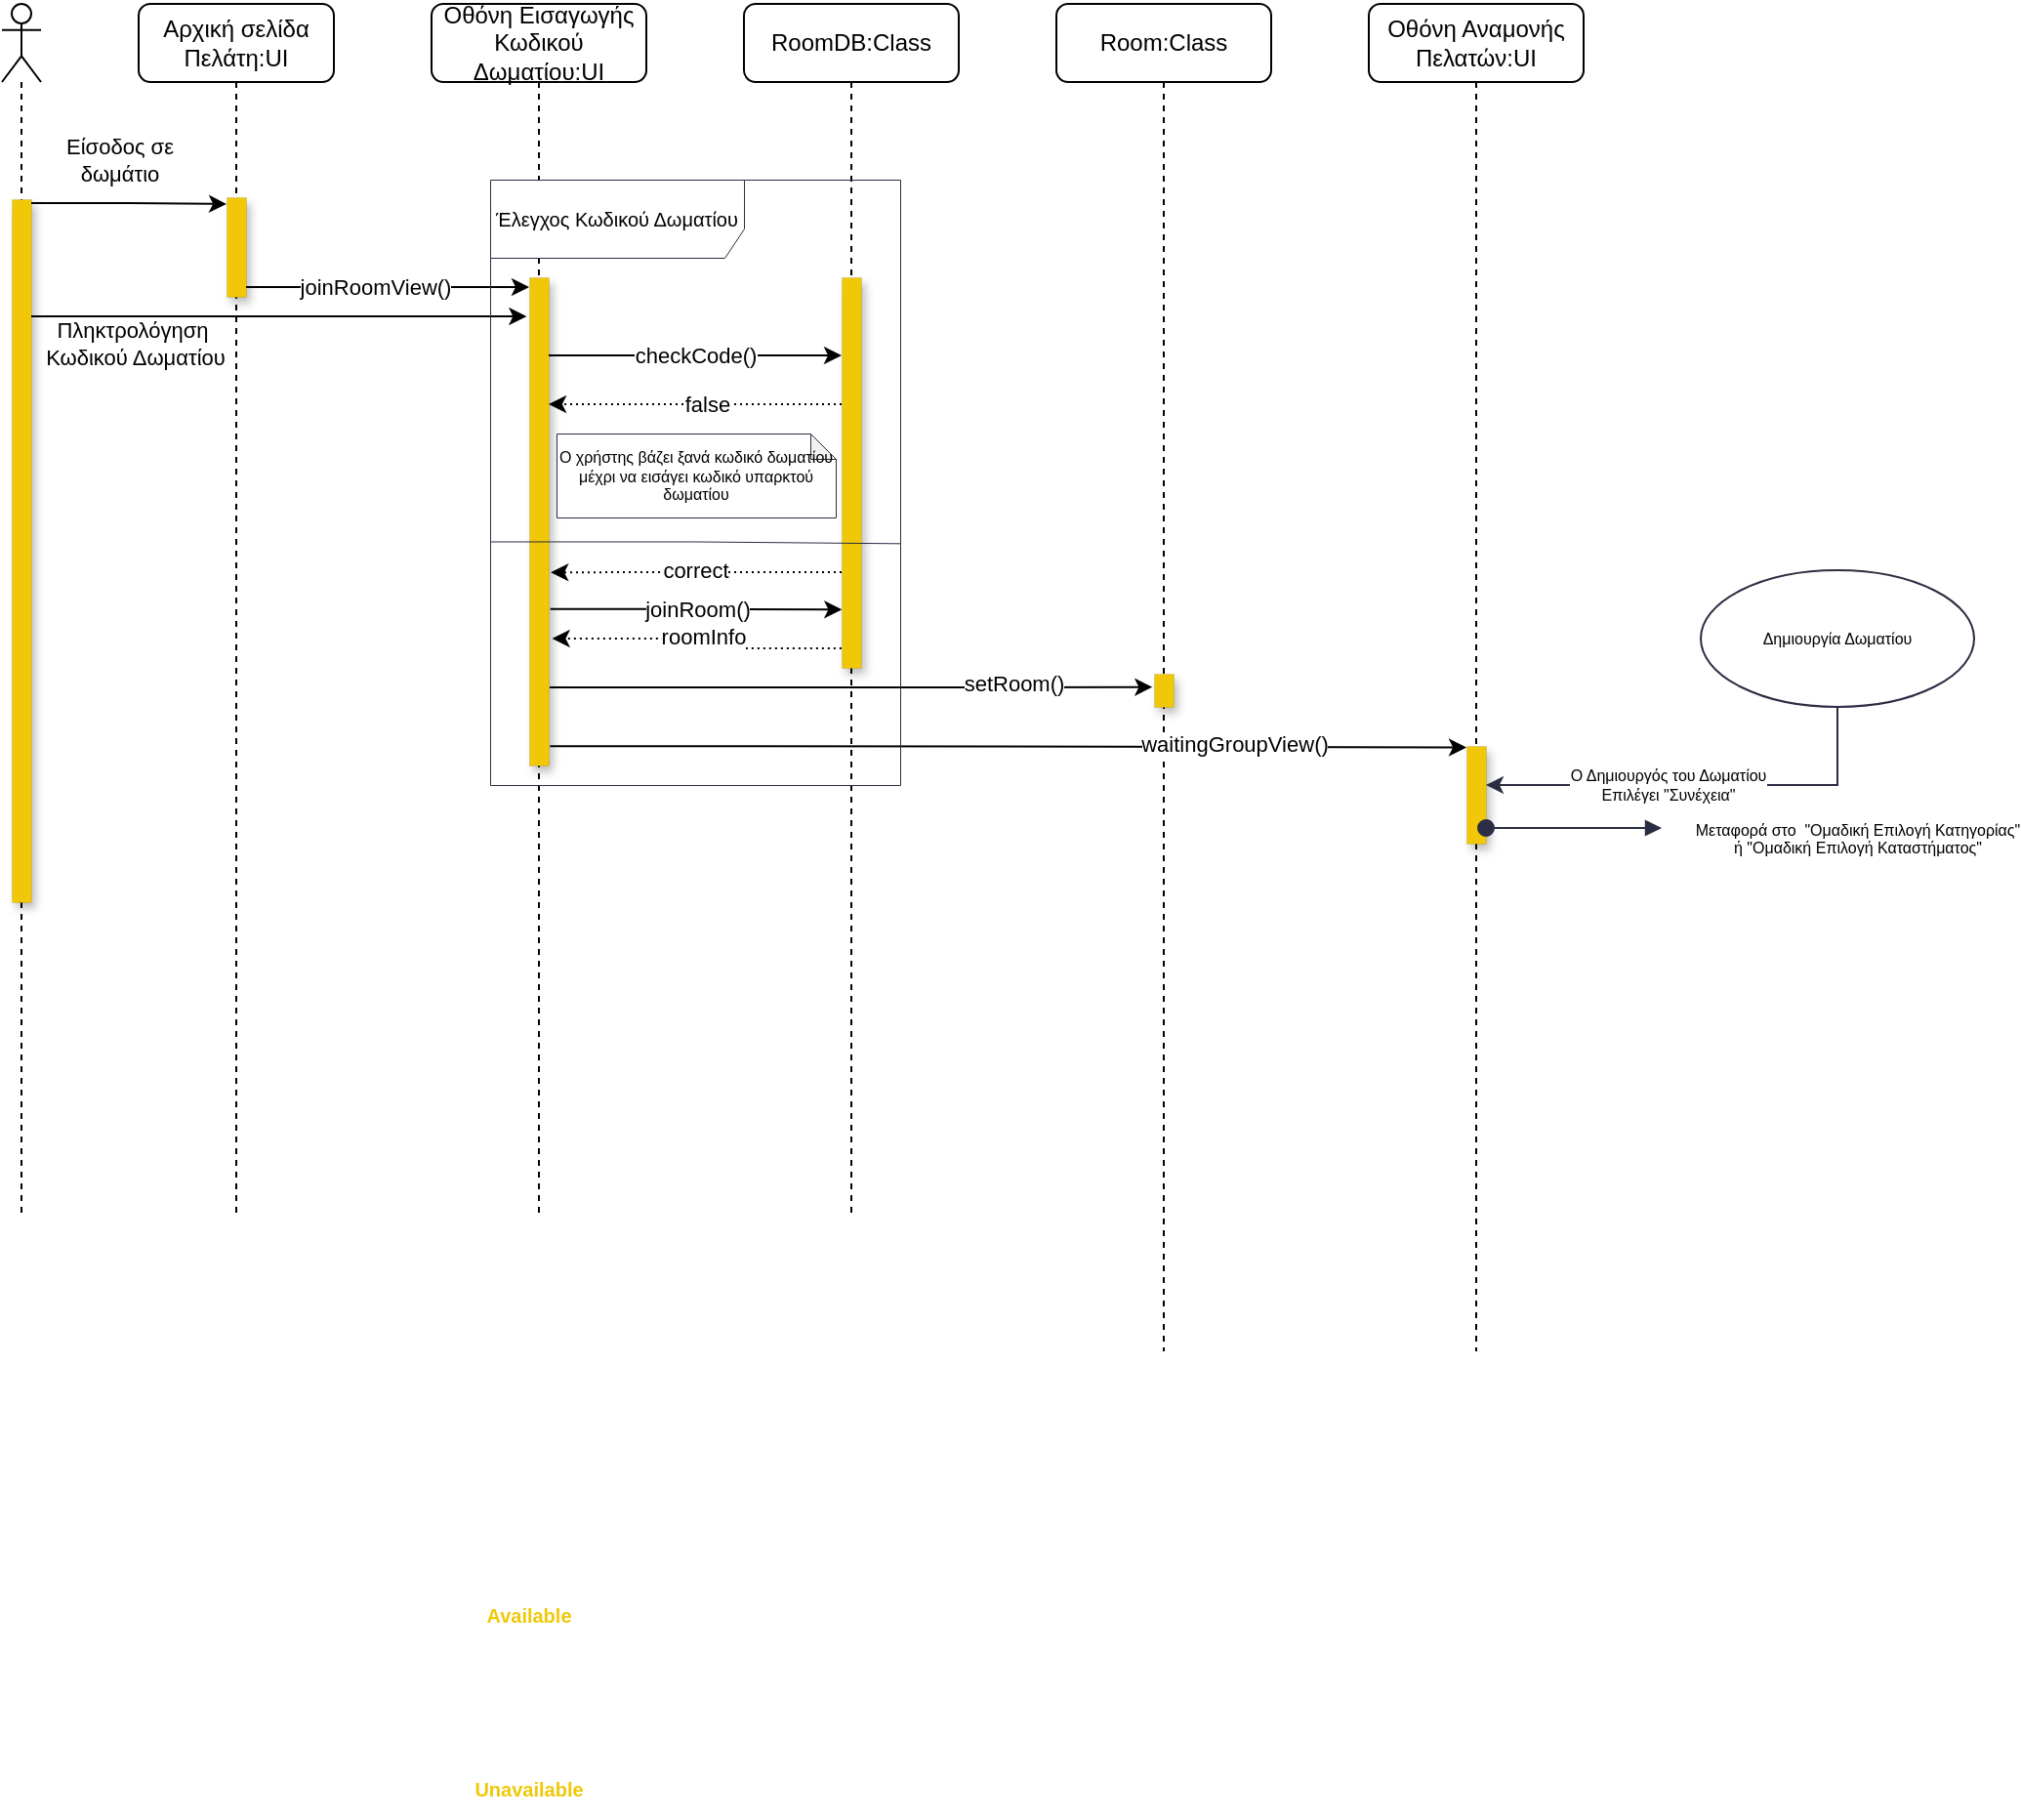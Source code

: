 <mxfile version="18.1.3" type="device"><diagram id="kgpKYQtTHZ0yAKxKKP6v" name="Page-1"><mxGraphModel dx="1299" dy="953" grid="1" gridSize="10" guides="1" tooltips="1" connect="1" arrows="1" fold="1" page="1" pageScale="1" pageWidth="850" pageHeight="1100" math="0" shadow="0"><root><mxCell id="0"/><mxCell id="1" parent="0"/><mxCell id="dVP5XHTWbVvh-FosjpwK-11" value="Οθόνη Εισαγωγής Κωδικού Δωματίου:UI" style="shape=umlLifeline;perimeter=lifelinePerimeter;whiteSpace=wrap;html=1;container=0;collapsible=0;recursiveResize=0;outlineConnect=0;glass=0;rounded=1;" parent="1" vertex="1"><mxGeometry x="220" y="80" width="110" height="620" as="geometry"/></mxCell><mxCell id="amxis_Cv2NTNQZA-Zm_J-2" value="" style="shape=umlLifeline;participant=umlActor;perimeter=lifelinePerimeter;whiteSpace=wrap;html=1;container=1;collapsible=0;recursiveResize=0;verticalAlign=top;spacingTop=36;outlineConnect=0;" parent="1" vertex="1"><mxGeometry y="80" width="20" height="620" as="geometry"/></mxCell><mxCell id="amxis_Cv2NTNQZA-Zm_J-3" value="" style="points=[];perimeter=orthogonalPerimeter;rounded=0;shadow=1;strokeWidth=0;fillColor=#F0C808;strokeColor=default;dashed=1;dashPattern=1 4;" parent="amxis_Cv2NTNQZA-Zm_J-2" vertex="1"><mxGeometry x="5" y="100" width="10" height="360" as="geometry"/></mxCell><mxCell id="amxis_Cv2NTNQZA-Zm_J-4" value="Αρχική σελίδα Πελάτη:UI" style="shape=umlLifeline;perimeter=lifelinePerimeter;whiteSpace=wrap;html=1;container=1;collapsible=0;recursiveResize=0;outlineConnect=0;glass=0;rounded=1;" parent="1" vertex="1"><mxGeometry x="70" y="80" width="100" height="620" as="geometry"/></mxCell><mxCell id="amxis_Cv2NTNQZA-Zm_J-5" value="" style="html=1;points=[];perimeter=orthogonalPerimeter;fillColor=#F0C808;strokeColor=default;shadow=1;dashed=1;dashPattern=1 4;strokeWidth=0;" parent="amxis_Cv2NTNQZA-Zm_J-4" vertex="1"><mxGeometry x="45" y="99" width="10" height="51" as="geometry"/></mxCell><mxCell id="Me9sqen5HOb_D6WBRzDH-23" style="edgeStyle=elbowEdgeStyle;rounded=0;orthogonalLoop=1;jettySize=auto;html=1;entryX=-0.132;entryY=0.08;entryDx=0;entryDy=0;entryPerimeter=0;" edge="1" parent="amxis_Cv2NTNQZA-Zm_J-4" target="dVP5XHTWbVvh-FosjpwK-13"><mxGeometry relative="1" as="geometry"><mxPoint x="-55" y="160" as="sourcePoint"/><mxPoint x="45.04" y="160.468" as="targetPoint"/></mxGeometry></mxCell><mxCell id="Me9sqen5HOb_D6WBRzDH-24" value="Πληκτρολόγηση&amp;nbsp;&lt;br&gt;Κωδικού Δωματίου" style="edgeLabel;html=1;align=center;verticalAlign=middle;resizable=0;points=[];" vertex="1" connectable="0" parent="Me9sqen5HOb_D6WBRzDH-23"><mxGeometry x="-0.143" y="2" relative="1" as="geometry"><mxPoint x="-56" y="16" as="offset"/></mxGeometry></mxCell><mxCell id="amxis_Cv2NTNQZA-Zm_J-13" value="Οθόνη Αναμονής Πελατών:UI" style="shape=umlLifeline;perimeter=lifelinePerimeter;whiteSpace=wrap;html=1;container=0;collapsible=0;recursiveResize=0;outlineConnect=0;glass=0;rounded=1;" parent="1" vertex="1"><mxGeometry x="700" y="80" width="110" height="690" as="geometry"/></mxCell><mxCell id="amxis_Cv2NTNQZA-Zm_J-14" style="edgeStyle=elbowEdgeStyle;rounded=0;orthogonalLoop=1;jettySize=auto;html=1;entryX=0.004;entryY=0.068;entryDx=0;entryDy=0;entryPerimeter=0;" parent="1" target="amxis_Cv2NTNQZA-Zm_J-5" edge="1"><mxGeometry relative="1" as="geometry"><mxPoint x="15" y="182" as="sourcePoint"/><mxPoint x="110" y="180" as="targetPoint"/></mxGeometry></mxCell><mxCell id="dVP5XHTWbVvh-FosjpwK-1" value="Είσοδος σε &lt;br&gt;δωμάτιο" style="edgeLabel;html=1;align=center;verticalAlign=middle;resizable=0;points=[];" parent="amxis_Cv2NTNQZA-Zm_J-14" vertex="1" connectable="0"><mxGeometry x="-0.143" y="2" relative="1" as="geometry"><mxPoint x="2" y="-20" as="offset"/></mxGeometry></mxCell><mxCell id="dVP5XHTWbVvh-FosjpwK-12" value="RoomDB:Class" style="shape=umlLifeline;perimeter=lifelinePerimeter;whiteSpace=wrap;html=1;container=0;collapsible=0;recursiveResize=0;outlineConnect=0;glass=0;rounded=1;" parent="1" vertex="1"><mxGeometry x="380" y="80" width="110" height="620" as="geometry"/></mxCell><mxCell id="dVP5XHTWbVvh-FosjpwK-13" value="" style="html=1;points=[];perimeter=orthogonalPerimeter;fillColor=#F0C808;strokeColor=default;shadow=1;dashed=1;dashPattern=1 4;strokeWidth=0;" parent="1" vertex="1"><mxGeometry x="270" y="220" width="10" height="250" as="geometry"/></mxCell><mxCell id="dVP5XHTWbVvh-FosjpwK-17" style="edgeStyle=orthogonalEdgeStyle;rounded=0;orthogonalLoop=1;jettySize=auto;html=1;fontSize=11;" parent="1" edge="1"><mxGeometry relative="1" as="geometry"><Array as="points"><mxPoint x="270" y="225"/></Array><mxPoint x="125" y="225" as="sourcePoint"/><mxPoint x="270" y="225" as="targetPoint"/></mxGeometry></mxCell><mxCell id="dVP5XHTWbVvh-FosjpwK-20" value="joinRoomView()" style="edgeLabel;html=1;align=center;verticalAlign=middle;resizable=0;points=[];fontSize=11;" parent="dVP5XHTWbVvh-FosjpwK-17" vertex="1" connectable="0"><mxGeometry x="0.401" relative="1" as="geometry"><mxPoint x="-36" as="offset"/></mxGeometry></mxCell><mxCell id="dVP5XHTWbVvh-FosjpwK-51" value="&lt;font color=&quot;#f0c808&quot;&gt;&lt;b&gt;Available&lt;/b&gt;&lt;/font&gt;" style="text;html=1;strokeColor=none;fillColor=none;align=center;verticalAlign=middle;whiteSpace=wrap;rounded=0;fontSize=10;" parent="1" vertex="1"><mxGeometry x="240" y="890" width="60" height="30" as="geometry"/></mxCell><mxCell id="dVP5XHTWbVvh-FosjpwK-54" value="&lt;font color=&quot;#f0c808&quot;&gt;&lt;b&gt;Unavailable&lt;/b&gt;&lt;/font&gt;" style="text;html=1;strokeColor=none;fillColor=none;align=center;verticalAlign=middle;whiteSpace=wrap;rounded=0;fontSize=10;" parent="1" vertex="1"><mxGeometry x="240" y="979" width="60" height="30" as="geometry"/></mxCell><mxCell id="dVP5XHTWbVvh-FosjpwK-60" value="&lt;font color=&quot;#000000&quot; style=&quot;font-size: 8px;&quot;&gt;Ο χρήστης βάζει ξανά κωδικό δωματίου μέχρι να εισάγει κωδικό υπαρκτού δωματίου&lt;/font&gt;" style="shape=note;whiteSpace=wrap;html=1;backgroundOutline=1;darkOpacity=0.05;fontSize=8;fontColor=#F0C808;strokeColor=#2B2D42;strokeWidth=0.5;size=13;" parent="1" vertex="1"><mxGeometry x="284" y="300" width="143" height="43" as="geometry"/></mxCell><mxCell id="Me9sqen5HOb_D6WBRzDH-4" style="edgeStyle=orthogonalEdgeStyle;rounded=0;orthogonalLoop=1;jettySize=auto;html=1;entryX=1.096;entryY=0.737;entryDx=0;entryDy=0;entryPerimeter=0;dashed=1;dashPattern=1 2;exitX=-0.011;exitY=0.89;exitDx=0;exitDy=0;exitPerimeter=0;" edge="1" parent="1"><mxGeometry relative="1" as="geometry"><mxPoint x="430" y="370.99" as="sourcePoint"/><mxPoint x="281.07" y="371.1" as="targetPoint"/><Array as="points"><mxPoint x="355.11" y="371.29"/><mxPoint x="281.11" y="371.29"/></Array></mxGeometry></mxCell><mxCell id="Me9sqen5HOb_D6WBRzDH-5" value="correct" style="edgeLabel;html=1;align=center;verticalAlign=middle;resizable=0;points=[];" vertex="1" connectable="0" parent="Me9sqen5HOb_D6WBRzDH-4"><mxGeometry x="0.087" y="-1" relative="1" as="geometry"><mxPoint x="6" as="offset"/></mxGeometry></mxCell><mxCell id="Me9sqen5HOb_D6WBRzDH-6" style="edgeStyle=orthogonalEdgeStyle;rounded=0;orthogonalLoop=1;jettySize=auto;html=1;dashed=1;dashPattern=1 2;" edge="1" parent="1" source="Me9sqen5HOb_D6WBRzDH-1"><mxGeometry relative="1" as="geometry"><mxPoint x="280" y="285" as="targetPoint"/><Array as="points"><mxPoint x="360" y="285"/><mxPoint x="360" y="285"/></Array></mxGeometry></mxCell><mxCell id="Me9sqen5HOb_D6WBRzDH-7" value="false" style="edgeLabel;html=1;align=center;verticalAlign=middle;resizable=0;points=[];" vertex="1" connectable="0" parent="Me9sqen5HOb_D6WBRzDH-6"><mxGeometry x="-0.187" y="1" relative="1" as="geometry"><mxPoint x="-8" y="-1" as="offset"/></mxGeometry></mxCell><mxCell id="Me9sqen5HOb_D6WBRzDH-2" style="edgeStyle=orthogonalEdgeStyle;rounded=0;orthogonalLoop=1;jettySize=auto;html=1;fontSize=11;" edge="1" parent="1"><mxGeometry relative="1" as="geometry"><Array as="points"><mxPoint x="315" y="260"/><mxPoint x="430" y="260"/></Array><mxPoint x="280" y="260" as="sourcePoint"/><mxPoint x="430" y="260" as="targetPoint"/></mxGeometry></mxCell><mxCell id="Me9sqen5HOb_D6WBRzDH-3" value="checkCode()" style="edgeLabel;html=1;align=center;verticalAlign=middle;resizable=0;points=[];fontSize=11;" vertex="1" connectable="0" parent="Me9sqen5HOb_D6WBRzDH-2"><mxGeometry x="0.401" relative="1" as="geometry"><mxPoint x="-30" as="offset"/></mxGeometry></mxCell><mxCell id="Me9sqen5HOb_D6WBRzDH-9" value="Room:Class" style="shape=umlLifeline;perimeter=lifelinePerimeter;whiteSpace=wrap;html=1;container=0;collapsible=0;recursiveResize=0;outlineConnect=0;glass=0;rounded=1;" vertex="1" parent="1"><mxGeometry x="540" y="80" width="110" height="690" as="geometry"/></mxCell><mxCell id="Me9sqen5HOb_D6WBRzDH-10" style="edgeStyle=orthogonalEdgeStyle;rounded=0;orthogonalLoop=1;jettySize=auto;html=1;fontSize=11;entryX=-0.084;entryY=-0.001;entryDx=0;entryDy=0;entryPerimeter=0;" edge="1" parent="1"><mxGeometry relative="1" as="geometry"><Array as="points"><mxPoint x="510" y="430"/><mxPoint x="510" y="430"/></Array><mxPoint x="280.5" y="430" as="sourcePoint"/><mxPoint x="589.16" y="429.84" as="targetPoint"/></mxGeometry></mxCell><mxCell id="Me9sqen5HOb_D6WBRzDH-11" value="setRoom()" style="edgeLabel;html=1;align=center;verticalAlign=middle;resizable=0;points=[];fontSize=11;" vertex="1" connectable="0" parent="Me9sqen5HOb_D6WBRzDH-10"><mxGeometry x="0.401" relative="1" as="geometry"><mxPoint x="21" y="-2" as="offset"/></mxGeometry></mxCell><mxCell id="Me9sqen5HOb_D6WBRzDH-12" value="" style="html=1;points=[];perimeter=orthogonalPerimeter;fillColor=#F0C808;strokeColor=default;shadow=1;dashed=1;dashPattern=1 4;strokeWidth=0;" vertex="1" parent="1"><mxGeometry x="590" y="423" width="10" height="17" as="geometry"/></mxCell><mxCell id="Me9sqen5HOb_D6WBRzDH-13" style="edgeStyle=elbowEdgeStyle;rounded=0;orthogonalLoop=1;jettySize=auto;html=1;fontSize=11;" edge="1" parent="1"><mxGeometry relative="1" as="geometry"><mxPoint x="280.84" y="389.86" as="sourcePoint"/><mxPoint x="430.17" y="390.15" as="targetPoint"/></mxGeometry></mxCell><mxCell id="Me9sqen5HOb_D6WBRzDH-14" value="joinRoom()" style="edgeLabel;html=1;align=center;verticalAlign=middle;resizable=0;points=[];fontSize=11;" vertex="1" connectable="0" parent="Me9sqen5HOb_D6WBRzDH-13"><mxGeometry x="0.401" relative="1" as="geometry"><mxPoint x="-30" as="offset"/></mxGeometry></mxCell><mxCell id="Me9sqen5HOb_D6WBRzDH-15" style="edgeStyle=orthogonalEdgeStyle;rounded=0;orthogonalLoop=1;jettySize=auto;html=1;entryX=1.178;entryY=0.74;entryDx=0;entryDy=0;entryPerimeter=0;dashed=1;dashPattern=1 2;exitX=-0.011;exitY=0.89;exitDx=0;exitDy=0;exitPerimeter=0;" edge="1" parent="1" target="dVP5XHTWbVvh-FosjpwK-13"><mxGeometry relative="1" as="geometry"><mxPoint x="432.93" y="410" as="sourcePoint"/><mxPoint x="284.0" y="410.11" as="targetPoint"/><Array as="points"><mxPoint x="358" y="410"/></Array></mxGeometry></mxCell><mxCell id="Me9sqen5HOb_D6WBRzDH-16" value="roomInfo" style="edgeLabel;html=1;align=center;verticalAlign=middle;resizable=0;points=[];" vertex="1" connectable="0" parent="Me9sqen5HOb_D6WBRzDH-15"><mxGeometry x="0.087" y="-1" relative="1" as="geometry"><mxPoint x="6" as="offset"/></mxGeometry></mxCell><mxCell id="Me9sqen5HOb_D6WBRzDH-1" value="" style="html=1;points=[];perimeter=orthogonalPerimeter;fillColor=#F0C808;strokeColor=default;shadow=1;dashed=1;dashPattern=1 4;strokeWidth=0;" vertex="1" parent="1"><mxGeometry x="430" y="220" width="10" height="200" as="geometry"/></mxCell><mxCell id="Me9sqen5HOb_D6WBRzDH-8" value="" style="endArrow=none;html=1;rounded=0;exitX=0;exitY=0.704;exitDx=0;exitDy=0;exitPerimeter=0;edgeStyle=elbowEdgeStyle;strokeWidth=0.5;strokeColor=#2B2D42;entryX=1.001;entryY=0.707;entryDx=0;entryDy=0;entryPerimeter=0;" edge="1" parent="1"><mxGeometry width="50" height="50" relative="1" as="geometry"><mxPoint x="250" y="355.24" as="sourcePoint"/><mxPoint x="460.21" y="356.17" as="targetPoint"/></mxGeometry></mxCell><mxCell id="Me9sqen5HOb_D6WBRzDH-17" style="edgeStyle=orthogonalEdgeStyle;rounded=0;orthogonalLoop=1;jettySize=auto;html=1;fontSize=11;entryX=0.003;entryY=0.015;entryDx=0;entryDy=0;entryPerimeter=0;" edge="1" parent="1" target="Me9sqen5HOb_D6WBRzDH-19"><mxGeometry relative="1" as="geometry"><Array as="points"><mxPoint x="510" y="460"/></Array><mxPoint x="280.67" y="460.16" as="sourcePoint"/><mxPoint x="680" y="460" as="targetPoint"/></mxGeometry></mxCell><mxCell id="Me9sqen5HOb_D6WBRzDH-18" value="waitingGroupView()" style="edgeLabel;html=1;align=center;verticalAlign=middle;resizable=0;points=[];fontSize=11;" vertex="1" connectable="0" parent="Me9sqen5HOb_D6WBRzDH-17"><mxGeometry x="0.401" relative="1" as="geometry"><mxPoint x="21" y="-2" as="offset"/></mxGeometry></mxCell><mxCell id="Me9sqen5HOb_D6WBRzDH-19" value="" style="html=1;points=[];perimeter=orthogonalPerimeter;fillColor=#F0C808;strokeColor=default;shadow=1;dashed=1;dashPattern=1 4;strokeWidth=0;" vertex="1" parent="1"><mxGeometry x="750" y="460" width="10" height="50" as="geometry"/></mxCell><mxCell id="Me9sqen5HOb_D6WBRzDH-27" style="edgeStyle=orthogonalEdgeStyle;rounded=0;orthogonalLoop=1;jettySize=auto;html=1;fontSize=8;strokeColor=#2B2D42;strokeWidth=1;exitX=0.5;exitY=1;exitDx=0;exitDy=0;" edge="1" parent="1" source="Me9sqen5HOb_D6WBRzDH-26"><mxGeometry relative="1" as="geometry"><mxPoint x="900.114" y="468" as="sourcePoint"/><mxPoint x="760" y="480" as="targetPoint"/><Array as="points"><mxPoint x="880" y="480"/><mxPoint x="760" y="480"/></Array></mxGeometry></mxCell><mxCell id="Me9sqen5HOb_D6WBRzDH-29" value="Ο Δημιουργός του Δωματίου &lt;br&gt;Επιλέγει &quot;Συνέχεια&quot;" style="edgeLabel;html=1;align=center;verticalAlign=middle;resizable=0;points=[];fontSize=8;" vertex="1" connectable="0" parent="Me9sqen5HOb_D6WBRzDH-27"><mxGeometry x="0.436" relative="1" as="geometry"><mxPoint x="31" as="offset"/></mxGeometry></mxCell><mxCell id="Me9sqen5HOb_D6WBRzDH-26" value="Δημιουργία Δωματίου" style="ellipse;whiteSpace=wrap;html=1;labelBackgroundColor=none;fontSize=8;strokeColor=#2B2D42;" vertex="1" parent="1"><mxGeometry x="870" y="370" width="140" height="70" as="geometry"/></mxCell><mxCell id="Me9sqen5HOb_D6WBRzDH-28" value="Μεταφορά στο&amp;nbsp; &quot;Ομαδική Επιλογή Κατηγορίας&quot; &lt;br&gt;ή &quot;Ομαδική Επιλογή Καταστήματος&quot;" style="html=1;verticalAlign=bottom;startArrow=oval;startFill=1;endArrow=block;startSize=8;rounded=0;fontSize=8;strokeColor=#2B2D42;strokeWidth=1;" edge="1" parent="1"><mxGeometry x="1" y="-102" width="60" relative="1" as="geometry"><mxPoint x="760" y="502" as="sourcePoint"/><mxPoint x="850" y="502" as="targetPoint"/><mxPoint x="100" y="-84" as="offset"/></mxGeometry></mxCell><mxCell id="dVP5XHTWbVvh-FosjpwK-43" value="&lt;span style=&quot;&quot;&gt;Έλεγχος Κωδικού Δωματίου&lt;/span&gt;" style="shape=umlFrame;whiteSpace=wrap;html=1;fontSize=10;width=130;height=40;strokeWidth=0.5;strokeColor=#2B2D42;labelBackgroundColor=none;" parent="1" vertex="1"><mxGeometry x="250" y="170" width="210" height="310" as="geometry"/></mxCell></root></mxGraphModel></diagram></mxfile>